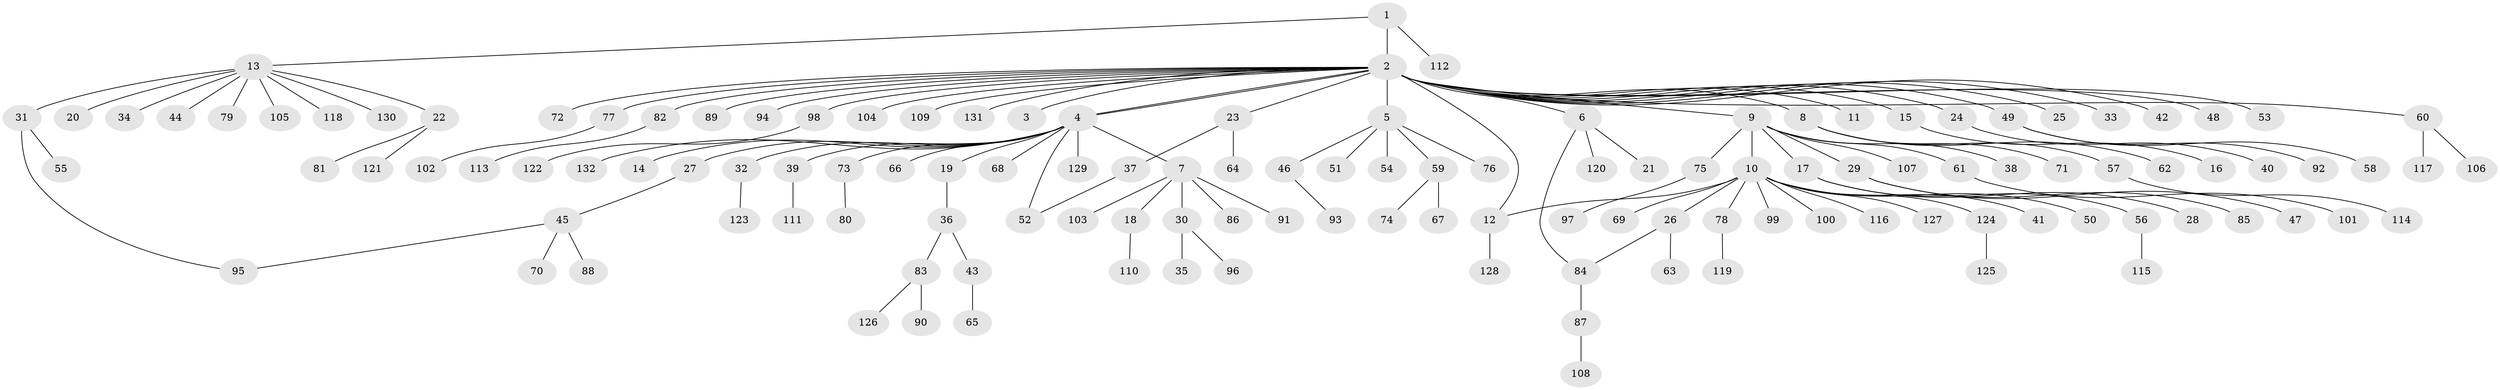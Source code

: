 // coarse degree distribution, {2: 0.18556701030927836, 30: 0.010309278350515464, 1: 0.6804123711340206, 13: 0.010309278350515464, 5: 0.010309278350515464, 3: 0.05154639175257732, 6: 0.010309278350515464, 7: 0.010309278350515464, 11: 0.010309278350515464, 9: 0.010309278350515464, 4: 0.010309278350515464}
// Generated by graph-tools (version 1.1) at 2025/51/02/27/25 19:51:56]
// undirected, 132 vertices, 136 edges
graph export_dot {
graph [start="1"]
  node [color=gray90,style=filled];
  1;
  2;
  3;
  4;
  5;
  6;
  7;
  8;
  9;
  10;
  11;
  12;
  13;
  14;
  15;
  16;
  17;
  18;
  19;
  20;
  21;
  22;
  23;
  24;
  25;
  26;
  27;
  28;
  29;
  30;
  31;
  32;
  33;
  34;
  35;
  36;
  37;
  38;
  39;
  40;
  41;
  42;
  43;
  44;
  45;
  46;
  47;
  48;
  49;
  50;
  51;
  52;
  53;
  54;
  55;
  56;
  57;
  58;
  59;
  60;
  61;
  62;
  63;
  64;
  65;
  66;
  67;
  68;
  69;
  70;
  71;
  72;
  73;
  74;
  75;
  76;
  77;
  78;
  79;
  80;
  81;
  82;
  83;
  84;
  85;
  86;
  87;
  88;
  89;
  90;
  91;
  92;
  93;
  94;
  95;
  96;
  97;
  98;
  99;
  100;
  101;
  102;
  103;
  104;
  105;
  106;
  107;
  108;
  109;
  110;
  111;
  112;
  113;
  114;
  115;
  116;
  117;
  118;
  119;
  120;
  121;
  122;
  123;
  124;
  125;
  126;
  127;
  128;
  129;
  130;
  131;
  132;
  1 -- 2;
  1 -- 13;
  1 -- 112;
  2 -- 3;
  2 -- 4;
  2 -- 4;
  2 -- 5;
  2 -- 6;
  2 -- 8;
  2 -- 9;
  2 -- 11;
  2 -- 12;
  2 -- 15;
  2 -- 23;
  2 -- 24;
  2 -- 25;
  2 -- 33;
  2 -- 42;
  2 -- 48;
  2 -- 49;
  2 -- 53;
  2 -- 60;
  2 -- 72;
  2 -- 77;
  2 -- 82;
  2 -- 89;
  2 -- 94;
  2 -- 98;
  2 -- 104;
  2 -- 109;
  2 -- 131;
  4 -- 7;
  4 -- 14;
  4 -- 19;
  4 -- 27;
  4 -- 32;
  4 -- 39;
  4 -- 52;
  4 -- 66;
  4 -- 68;
  4 -- 73;
  4 -- 129;
  4 -- 132;
  5 -- 46;
  5 -- 51;
  5 -- 54;
  5 -- 59;
  5 -- 76;
  6 -- 21;
  6 -- 84;
  6 -- 120;
  7 -- 18;
  7 -- 30;
  7 -- 86;
  7 -- 91;
  7 -- 103;
  8 -- 57;
  8 -- 62;
  8 -- 71;
  9 -- 10;
  9 -- 17;
  9 -- 29;
  9 -- 38;
  9 -- 61;
  9 -- 75;
  9 -- 107;
  10 -- 12;
  10 -- 26;
  10 -- 41;
  10 -- 50;
  10 -- 69;
  10 -- 78;
  10 -- 99;
  10 -- 100;
  10 -- 116;
  10 -- 124;
  10 -- 127;
  12 -- 128;
  13 -- 20;
  13 -- 22;
  13 -- 31;
  13 -- 34;
  13 -- 44;
  13 -- 79;
  13 -- 105;
  13 -- 118;
  13 -- 130;
  15 -- 16;
  17 -- 28;
  17 -- 56;
  18 -- 110;
  19 -- 36;
  22 -- 81;
  22 -- 121;
  23 -- 37;
  23 -- 64;
  24 -- 40;
  26 -- 63;
  26 -- 84;
  27 -- 45;
  29 -- 47;
  29 -- 85;
  30 -- 35;
  30 -- 96;
  31 -- 55;
  31 -- 95;
  32 -- 123;
  36 -- 43;
  36 -- 83;
  37 -- 52;
  39 -- 111;
  43 -- 65;
  45 -- 70;
  45 -- 88;
  45 -- 95;
  46 -- 93;
  49 -- 58;
  49 -- 92;
  56 -- 115;
  57 -- 114;
  59 -- 67;
  59 -- 74;
  60 -- 106;
  60 -- 117;
  61 -- 101;
  73 -- 80;
  75 -- 97;
  77 -- 102;
  78 -- 119;
  82 -- 113;
  83 -- 90;
  83 -- 126;
  84 -- 87;
  87 -- 108;
  98 -- 122;
  124 -- 125;
}
